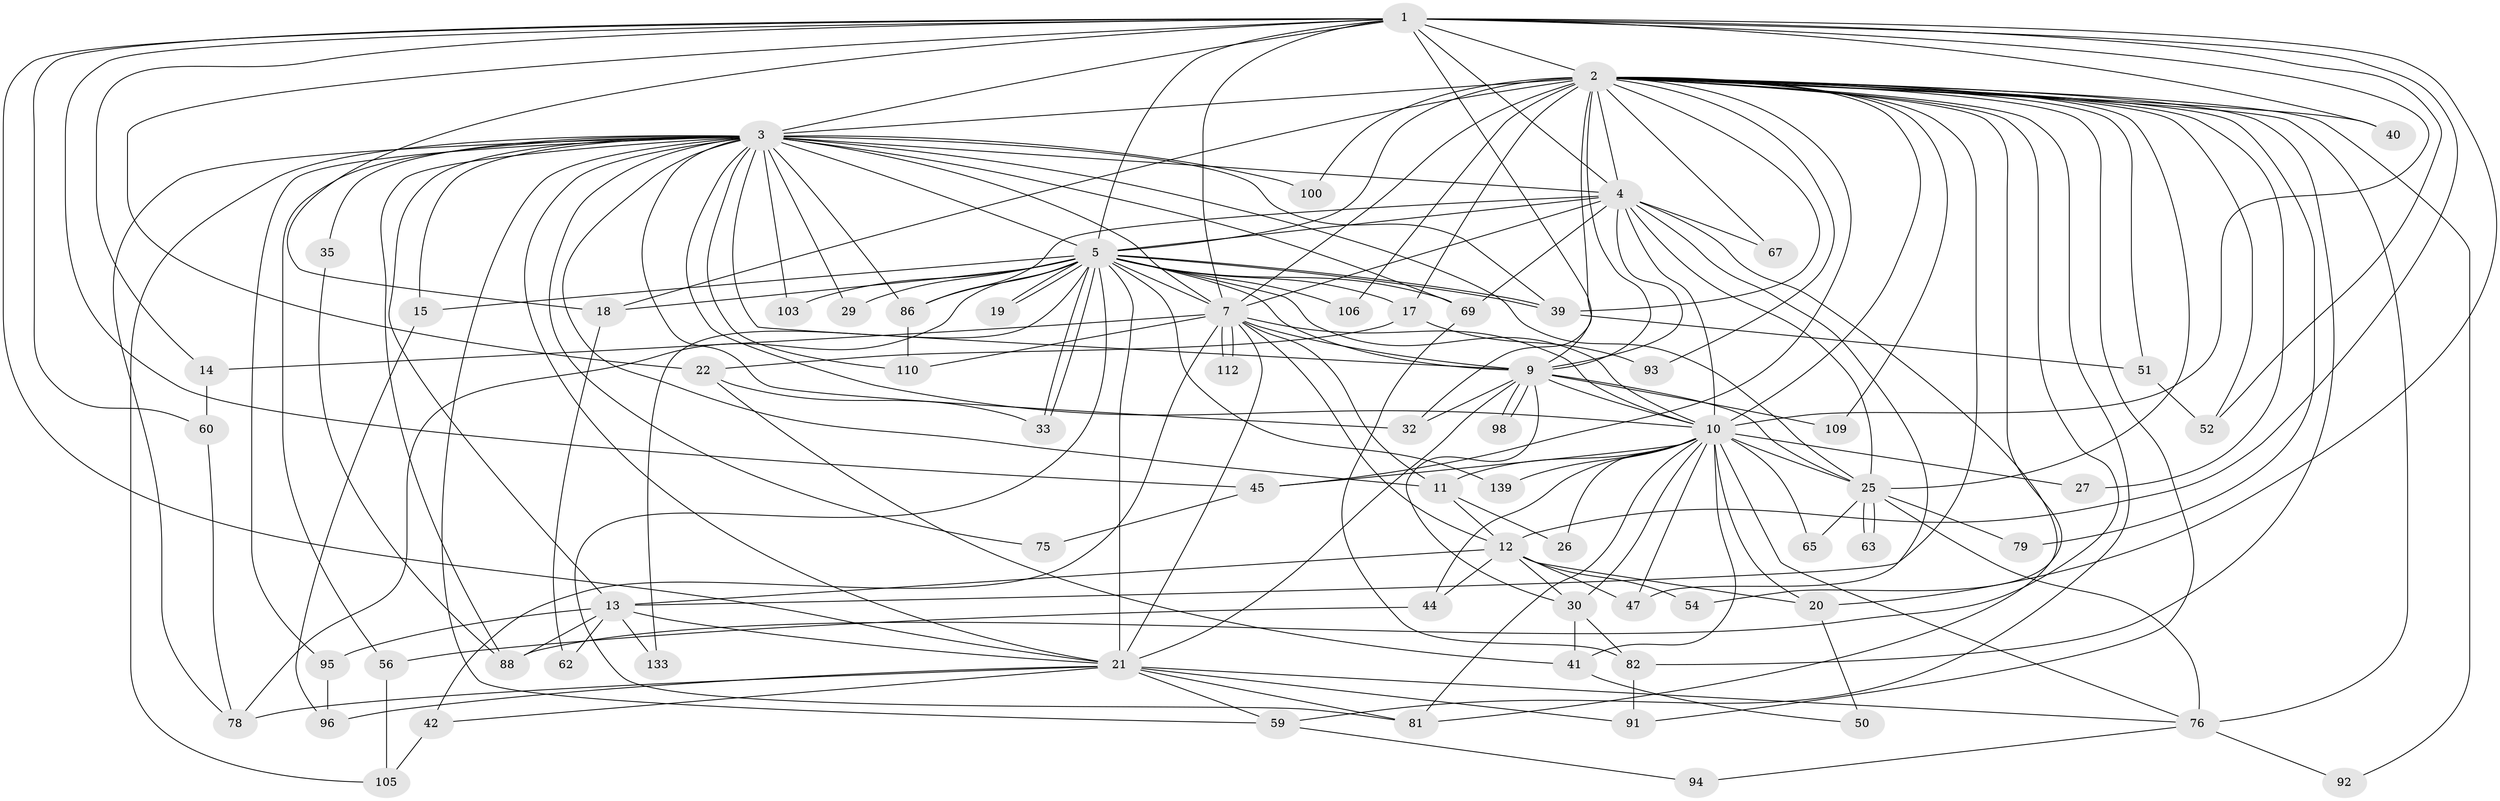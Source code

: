 // original degree distribution, {22: 0.014184397163120567, 35: 0.0070921985815602835, 17: 0.0070921985815602835, 33: 0.0070921985815602835, 14: 0.0070921985815602835, 20: 0.0070921985815602835, 25: 0.0070921985815602835, 21: 0.0070921985815602835, 26: 0.0070921985815602835, 6: 0.03546099290780142, 9: 0.0070921985815602835, 3: 0.18439716312056736, 4: 0.1276595744680851, 2: 0.5319148936170213, 10: 0.014184397163120567, 5: 0.028368794326241134}
// Generated by graph-tools (version 1.1) at 2025/13/03/09/25 04:13:42]
// undirected, 70 vertices, 188 edges
graph export_dot {
graph [start="1"]
  node [color=gray90,style=filled];
  1;
  2 [super="+74+71+128+129+48+70+37+6+58+66+46+57+89+16"];
  3 [super="+8"];
  4 [super="+123+83"];
  5 [super="+107"];
  7;
  9 [super="+53"];
  10;
  11 [super="+125+114"];
  12 [super="+34+36"];
  13;
  14;
  15;
  17;
  18 [super="+104"];
  19;
  20 [super="+87"];
  21 [super="+135+124+55+97+23+24"];
  22 [super="+64"];
  25 [super="+72"];
  26;
  27;
  29;
  30 [super="+119+73"];
  32 [super="+141"];
  33;
  35;
  39 [super="+127+122"];
  40 [super="+113"];
  41 [super="+77"];
  42;
  44 [super="+84"];
  45 [super="+68+85"];
  47;
  50;
  51;
  52;
  54;
  56;
  59 [super="+99"];
  60;
  62;
  63;
  65;
  67;
  69 [super="+111"];
  75;
  76 [super="+126+80"];
  78 [super="+137+130"];
  79;
  81 [super="+134"];
  82 [super="+120"];
  86 [super="+108"];
  88 [super="+101"];
  91 [super="+115"];
  92;
  93;
  94;
  95 [super="+117"];
  96;
  98;
  100;
  103;
  105;
  106;
  109;
  110 [super="+118"];
  112;
  133;
  139;
  1 -- 2 [weight=4];
  1 -- 3 [weight=2];
  1 -- 4;
  1 -- 5;
  1 -- 7;
  1 -- 9;
  1 -- 10;
  1 -- 12;
  1 -- 14;
  1 -- 22;
  1 -- 40 [weight=2];
  1 -- 45;
  1 -- 52;
  1 -- 60;
  1 -- 20;
  1 -- 18;
  1 -- 21;
  2 -- 3 [weight=6];
  2 -- 4 [weight=3];
  2 -- 5 [weight=5];
  2 -- 7 [weight=3];
  2 -- 9 [weight=5];
  2 -- 10 [weight=4];
  2 -- 13;
  2 -- 17;
  2 -- 40 [weight=2];
  2 -- 54;
  2 -- 76;
  2 -- 91;
  2 -- 100;
  2 -- 32;
  2 -- 25;
  2 -- 109;
  2 -- 39;
  2 -- 82;
  2 -- 52;
  2 -- 79;
  2 -- 106;
  2 -- 18;
  2 -- 51;
  2 -- 93;
  2 -- 45 [weight=2];
  2 -- 67;
  2 -- 92;
  2 -- 88;
  2 -- 27;
  2 -- 59;
  3 -- 4 [weight=2];
  3 -- 5 [weight=2];
  3 -- 7 [weight=3];
  3 -- 9 [weight=3];
  3 -- 10 [weight=2];
  3 -- 11 [weight=2];
  3 -- 13;
  3 -- 29;
  3 -- 56 [weight=2];
  3 -- 78;
  3 -- 86;
  3 -- 110;
  3 -- 21 [weight=2];
  3 -- 69;
  3 -- 75;
  3 -- 15;
  3 -- 25;
  3 -- 95;
  3 -- 32;
  3 -- 35;
  3 -- 100;
  3 -- 103;
  3 -- 105;
  3 -- 59;
  3 -- 39;
  3 -- 88;
  4 -- 5 [weight=2];
  4 -- 7;
  4 -- 9;
  4 -- 10;
  4 -- 47;
  4 -- 67;
  4 -- 69;
  4 -- 81;
  4 -- 86;
  4 -- 25;
  5 -- 7;
  5 -- 9;
  5 -- 10;
  5 -- 15;
  5 -- 17;
  5 -- 18;
  5 -- 19;
  5 -- 19;
  5 -- 21 [weight=2];
  5 -- 29;
  5 -- 33;
  5 -- 33;
  5 -- 39;
  5 -- 39;
  5 -- 86;
  5 -- 103;
  5 -- 106;
  5 -- 133;
  5 -- 139;
  5 -- 78;
  5 -- 81;
  5 -- 69;
  7 -- 9;
  7 -- 10;
  7 -- 12;
  7 -- 14;
  7 -- 42;
  7 -- 110;
  7 -- 112;
  7 -- 112;
  7 -- 21 [weight=2];
  7 -- 11;
  9 -- 10;
  9 -- 21 [weight=2];
  9 -- 25;
  9 -- 30;
  9 -- 32;
  9 -- 98;
  9 -- 98;
  9 -- 109;
  10 -- 11;
  10 -- 20;
  10 -- 25;
  10 -- 26;
  10 -- 27;
  10 -- 41;
  10 -- 44;
  10 -- 45;
  10 -- 47;
  10 -- 65;
  10 -- 81;
  10 -- 139;
  10 -- 30 [weight=2];
  10 -- 76;
  11 -- 26;
  11 -- 12;
  12 -- 20;
  12 -- 30;
  12 -- 13;
  12 -- 47;
  12 -- 54;
  12 -- 44;
  13 -- 62;
  13 -- 95;
  13 -- 133;
  13 -- 21 [weight=2];
  13 -- 88;
  14 -- 60;
  15 -- 96;
  17 -- 22;
  17 -- 93;
  18 -- 62;
  20 -- 50;
  21 -- 81;
  21 -- 91;
  21 -- 78;
  21 -- 42;
  21 -- 59;
  21 -- 96;
  21 -- 76;
  22 -- 41;
  22 -- 33;
  25 -- 63;
  25 -- 63;
  25 -- 65;
  25 -- 79;
  25 -- 76;
  30 -- 82;
  30 -- 41;
  35 -- 88;
  39 -- 51;
  41 -- 50;
  42 -- 105;
  44 -- 56;
  45 -- 75;
  51 -- 52;
  56 -- 105;
  59 -- 94;
  60 -- 78;
  69 -- 82;
  76 -- 92;
  76 -- 94;
  82 -- 91;
  86 -- 110;
  95 -- 96;
}
